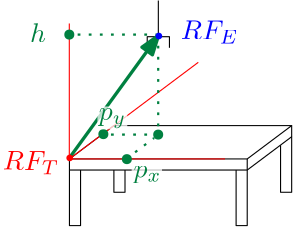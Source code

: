 <?xml version="1.0"?>
<!DOCTYPE ipe SYSTEM "ipe.dtd">
<ipe version="70218" creator="Ipe 7.2.28">
<info created="D:20251026110413" modified="D:20251026110852"/>
<ipestyle name="basic">
<symbol name="arrow/arc(spx)">
<path stroke="sym-stroke" fill="sym-stroke" pen="sym-pen">
0 0 m
-1 0.333 l
-1 -0.333 l
h
</path>
</symbol>
<symbol name="arrow/farc(spx)">
<path stroke="sym-stroke" fill="white" pen="sym-pen">
0 0 m
-1 0.333 l
-1 -0.333 l
h
</path>
</symbol>
<symbol name="arrow/ptarc(spx)">
<path stroke="sym-stroke" fill="sym-stroke" pen="sym-pen">
0 0 m
-1 0.333 l
-0.8 0 l
-1 -0.333 l
h
</path>
</symbol>
<symbol name="arrow/fptarc(spx)">
<path stroke="sym-stroke" fill="white" pen="sym-pen">
0 0 m
-1 0.333 l
-0.8 0 l
-1 -0.333 l
h
</path>
</symbol>
<symbol name="mark/circle(sx)" transformations="translations">
<path fill="sym-stroke">
0.6 0 0 0.6 0 0 e
0.4 0 0 0.4 0 0 e
</path>
</symbol>
<symbol name="mark/disk(sx)" transformations="translations">
<path fill="sym-stroke">
0.6 0 0 0.6 0 0 e
</path>
</symbol>
<symbol name="mark/fdisk(sfx)" transformations="translations">
<group>
<path fill="sym-fill">
0.5 0 0 0.5 0 0 e
</path>
<path fill="sym-stroke" fillrule="eofill">
0.6 0 0 0.6 0 0 e
0.4 0 0 0.4 0 0 e
</path>
</group>
</symbol>
<symbol name="mark/box(sx)" transformations="translations">
<path fill="sym-stroke" fillrule="eofill">
-0.6 -0.6 m
0.6 -0.6 l
0.6 0.6 l
-0.6 0.6 l
h
-0.4 -0.4 m
0.4 -0.4 l
0.4 0.4 l
-0.4 0.4 l
h
</path>
</symbol>
<symbol name="mark/square(sx)" transformations="translations">
<path fill="sym-stroke">
-0.6 -0.6 m
0.6 -0.6 l
0.6 0.6 l
-0.6 0.6 l
h
</path>
</symbol>
<symbol name="mark/fsquare(sfx)" transformations="translations">
<group>
<path fill="sym-fill">
-0.5 -0.5 m
0.5 -0.5 l
0.5 0.5 l
-0.5 0.5 l
h
</path>
<path fill="sym-stroke" fillrule="eofill">
-0.6 -0.6 m
0.6 -0.6 l
0.6 0.6 l
-0.6 0.6 l
h
-0.4 -0.4 m
0.4 -0.4 l
0.4 0.4 l
-0.4 0.4 l
h
</path>
</group>
</symbol>
<symbol name="mark/cross(sx)" transformations="translations">
<group>
<path fill="sym-stroke">
-0.43 -0.57 m
0.57 0.43 l
0.43 0.57 l
-0.57 -0.43 l
h
</path>
<path fill="sym-stroke">
-0.43 0.57 m
0.57 -0.43 l
0.43 -0.57 l
-0.57 0.43 l
h
</path>
</group>
</symbol>
<symbol name="arrow/fnormal(spx)">
<path stroke="sym-stroke" fill="white" pen="sym-pen">
0 0 m
-1 0.333 l
-1 -0.333 l
h
</path>
</symbol>
<symbol name="arrow/pointed(spx)">
<path stroke="sym-stroke" fill="sym-stroke" pen="sym-pen">
0 0 m
-1 0.333 l
-0.8 0 l
-1 -0.333 l
h
</path>
</symbol>
<symbol name="arrow/fpointed(spx)">
<path stroke="sym-stroke" fill="white" pen="sym-pen">
0 0 m
-1 0.333 l
-0.8 0 l
-1 -0.333 l
h
</path>
</symbol>
<symbol name="arrow/linear(spx)">
<path stroke="sym-stroke" pen="sym-pen">
-1 0.333 m
0 0 l
-1 -0.333 l
</path>
</symbol>
<symbol name="arrow/fdouble(spx)">
<path stroke="sym-stroke" fill="white" pen="sym-pen">
0 0 m
-1 0.333 l
-1 -0.333 l
h
-1 0 m
-2 0.333 l
-2 -0.333 l
h
</path>
</symbol>
<symbol name="arrow/double(spx)">
<path stroke="sym-stroke" fill="sym-stroke" pen="sym-pen">
0 0 m
-1 0.333 l
-1 -0.333 l
h
-1 0 m
-2 0.333 l
-2 -0.333 l
h
</path>
</symbol>
<symbol name="arrow/mid-normal(spx)">
<path stroke="sym-stroke" fill="sym-stroke" pen="sym-pen">
0.5 0 m
-0.5 0.333 l
-0.5 -0.333 l
h
</path>
</symbol>
<symbol name="arrow/mid-fnormal(spx)">
<path stroke="sym-stroke" fill="white" pen="sym-pen">
0.5 0 m
-0.5 0.333 l
-0.5 -0.333 l
h
</path>
</symbol>
<symbol name="arrow/mid-pointed(spx)">
<path stroke="sym-stroke" fill="sym-stroke" pen="sym-pen">
0.5 0 m
-0.5 0.333 l
-0.3 0 l
-0.5 -0.333 l
h
</path>
</symbol>
<symbol name="arrow/mid-fpointed(spx)">
<path stroke="sym-stroke" fill="white" pen="sym-pen">
0.5 0 m
-0.5 0.333 l
-0.3 0 l
-0.5 -0.333 l
h
</path>
</symbol>
<symbol name="arrow/mid-double(spx)">
<path stroke="sym-stroke" fill="sym-stroke" pen="sym-pen">
1 0 m
0 0.333 l
0 -0.333 l
h
0 0 m
-1 0.333 l
-1 -0.333 l
h
</path>
</symbol>
<symbol name="arrow/mid-fdouble(spx)">
<path stroke="sym-stroke" fill="white" pen="sym-pen">
1 0 m
0 0.333 l
0 -0.333 l
h
0 0 m
-1 0.333 l
-1 -0.333 l
h
</path>
</symbol>
<anglesize name="22.5 deg" value="22.5"/>
<anglesize name="30 deg" value="30"/>
<anglesize name="45 deg" value="45"/>
<anglesize name="60 deg" value="60"/>
<anglesize name="90 deg" value="90"/>
<arrowsize name="large" value="10"/>
<arrowsize name="small" value="5"/>
<arrowsize name="tiny" value="3"/>
<color name="blue" value="0 0 1"/>
<color name="brown" value="0.647 0.165 0.165"/>
<color name="darkblue" value="0 0 0.545"/>
<color name="darkcyan" value="0 0.545 0.545"/>
<color name="darkgray" value="0.663"/>
<color name="darkgreen" value="0 0.392 0"/>
<color name="darkmagenta" value="0.545 0 0.545"/>
<color name="darkorange" value="1 0.549 0"/>
<color name="darkred" value="0.545 0 0"/>
<color name="gold" value="1 0.843 0"/>
<color name="gray" value="0.745"/>
<color name="green" value="0 1 0"/>
<color name="lightblue" value="0.678 0.847 0.902"/>
<color name="lightcyan" value="0.878 1 1"/>
<color name="lightgray" value="0.827"/>
<color name="lightgreen" value="0.565 0.933 0.565"/>
<color name="lightyellow" value="1 1 0.878"/>
<color name="navy" value="0 0 0.502"/>
<color name="orange" value="1 0.647 0"/>
<color name="pink" value="1 0.753 0.796"/>
<color name="purple" value="0.627 0.125 0.941"/>
<color name="red" value="1 0 0"/>
<color name="seagreen" value="0.18 0.545 0.341"/>
<color name="turquoise" value="0.251 0.878 0.816"/>
<color name="violet" value="0.933 0.51 0.933"/>
<color name="yellow" value="1 1 0"/>
<dashstyle name="dash dot dotted" value="[4 2 1 2 1 2] 0"/>
<dashstyle name="dash dotted" value="[4 2 1 2] 0"/>
<dashstyle name="dashed" value="[4] 0"/>
<dashstyle name="dotted" value="[1 3] 0"/>
<gridsize name="10 pts (~3.5 mm)" value="10"/>
<gridsize name="14 pts (~5 mm)" value="14"/>
<gridsize name="16 pts (~6 mm)" value="16"/>
<gridsize name="20 pts (~7 mm)" value="20"/>
<gridsize name="28 pts (~10 mm)" value="28"/>
<gridsize name="32 pts (~12 mm)" value="32"/>
<gridsize name="4 pts" value="4"/>
<gridsize name="56 pts (~20 mm)" value="56"/>
<gridsize name="8 pts (~3 mm)" value="8"/>
<opacity name="10%" value="0.1"/>
<opacity name="30%" value="0.3"/>
<opacity name="50%" value="0.5"/>
<opacity name="75%" value="0.75"/>
<pen name="fat" value="1.2"/>
<pen name="heavier" value="0.8"/>
<pen name="ultrafat" value="2"/>
<symbolsize name="large" value="5"/>
<symbolsize name="small" value="2"/>
<symbolsize name="tiny" value="1.1"/>
<textsize name="Huge" value="\Huge"/>
<textsize name="LARGE" value="\LARGE"/>
<textsize name="Large" value="\Large"/>
<textsize name="footnote" value="\footnotesize"/>
<textsize name="huge" value="\huge"/>
<textsize name="large" value="\large"/>
<textsize name="script" value="\scriptsize"/>
<textsize name="small" value="\small"/>
<textsize name="tiny" value="\tiny"/>
<textstyle name="center" begin="\begin{center}" end="\end{center}"/>
<textstyle name="item" begin="\begin{itemize}\item{}" end="\end{itemize}"/>
<textstyle name="itemize" begin="\begin{itemize}" end="\end{itemize}"/>
<tiling name="falling" angle="-60" step="4" width="1"/>
<tiling name="rising" angle="30" step="4" width="1"/>
</ipestyle>
<page>
<layer name="alpha"/>
<view layers="alpha" active="alpha"/>
<path layer="alpha" matrix="0.542296 0 0 0.542296 166.577 303.774" stroke="black" fill="white">
224 768 m
224 744 l
</path>
<path matrix="1 0 0 1 64.051 -36.758" stroke="black">
220 740 m
220 744 l
228 744 l
228 740 l
</path>
<path matrix="1 0 0 1 32.051 -24.758" stroke="black">
224 688 m
240 700 l
304 700 l
288 688 l
224 688 l
</path>
<path matrix="1 0 0 1 32.051 -24.758" stroke="black">
224 688 m
224 684 l
288 684 l
288 688 l
</path>
<path matrix="1 0 0 1 32.051 -24.758" stroke="black">
288 684 m
304 696 l
304 700 l
</path>
<path matrix="1 0 0 1 32.051 -24.758" stroke="black">
224 684 m
224 664 l
228 664 l
228 684 l
</path>
<path matrix="1 0 0 1 32.051 -24.758" stroke="black">
284 684 m
284 664 l
288 664 l
288 684 l
</path>
<path matrix="1 0 0 1 32.051 -24.758" stroke="black">
240 684 m
240 676 l
244 676 l
244 684 l
</path>
<path matrix="1 0 0 1 32.051 -24.758" stroke="black">
304 696 m
304 676 l
300 676 l
300 692 l
300 692.899 l
</path>
<text matrix="1 0 0 1 4.051 -52.758" transformations="translations" pos="228 712" stroke="1 0 0" type="label" width="20.324" height="6.812" depth="1.49" valign="baseline" style="math">RF_T</text>
<path matrix="1 0 0 1 0.14764 -0.246066" stroke="0 0.502 0.251" pen="fat" arrow="normal/normal" opacity="75%" stroke-opacity="opaque">
256 664 m
288 708 l
</path>
<path matrix="1.7581 0 0 1.7581 -194.072 -539.764" stroke="1 0 0" opacity="75%" stroke-opacity="opaque">
256 684 m
256 712 l
</path>
<path matrix="2.8989 0 0 2.8989 -300.538 -1365.99" stroke="1 0 0">
192 700 m
208 712 l
</path>
<path matrix="2.80036 0 0 2.80036 -281.618 -1297.01" stroke="1 0 0">
192 700 m
212 700 l
</path>
<path stroke="0 0.502 0.251" dash="dotted" pen="heavier" opacity="75%" stroke-opacity="opaque">
288 708 m
288 672 l
</path>
<path stroke="0 0.502 0.251" dash="dotted" pen="heavier" opacity="75%" stroke-opacity="opaque">
288 672 m
268 672 l
</path>
<path stroke="0 0.502 0.251" dash="dotted" pen="heavier" opacity="75%" stroke-opacity="opaque">
288 708 m
256 708 l
</path>
<use name="mark/disk(sx)" pos="256 708" size="normal" stroke="0 0.502 0.251"/>
<use name="mark/disk(sx)" pos="288 672" size="normal" stroke="0 0.502 0.251"/>
<path matrix="0.628391 0 0 0.628391 155.83 223.372" stroke="0 0.502 0.251" dash="dotted" pen="heavier">
192 700 m
208 712 l
</path>
<use name="mark/disk(sx)" pos="268.262 672.165" size="normal" stroke="0 0.502 0.251"/>
<use matrix="1 0 0 1 -11.2781 -8.83334" name="mark/disk(sx)" pos="288 672" size="normal" stroke="0 0.502 0.251"/>
<text matrix="1 0 0 1 -40.2668 46.4143" transformations="translations" pos="282.095 658.877" stroke="0 0.502 0.251" type="label" width="5.74" height="6.918" depth="0" valign="baseline" style="math">h</text>
<path fill="white" opacity="75%" stroke-opacity="opaque">
266.125 682.112 m
266.125 673.917 l
276.87 673.917 l
276.87 682.112 l
h
</path>
<path fill="white" opacity="75%" stroke-opacity="opaque">
278.449 661.532 m
278.449 653.883 l
289.376 653.883 l
289.376 661.532 l
h
</path>
<text matrix="1 0 0 1 -2.97145 -2.35642" transformations="translations" pos="282.095 658.877" stroke="0 0.502 0.251" type="label" width="10.028" height="4.297" depth="1.93" valign="baseline" style="math">p_x</text>
<text matrix="1 0 0 1 -15.4715 18.3404" transformations="translations" pos="282.095 658.877" stroke="0 0.502 0.251" type="label" width="9.801" height="4.29" depth="2.85" valign="baseline" style="math">p_y</text>
<text matrix="1 0 0 1 68.0886 -5.72868" transformations="translations" pos="228 712" stroke="0 0 1" type="label" width="20.778" height="6.812" depth="1.49" valign="baseline" style="math">RF_E</text>
<use name="mark/disk(sx)" pos="288.234 707.488" size="small" stroke="0 0 1"/>
<use name="mark/disk(sx)" pos="256.15 663.603" size="small" stroke="1 0 0"/>
</page>
</ipe>
